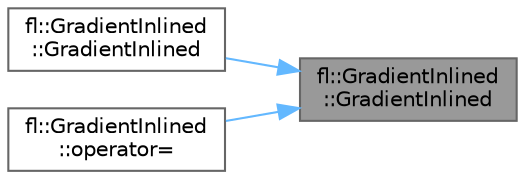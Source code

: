 digraph "fl::GradientInlined::GradientInlined"
{
 // INTERACTIVE_SVG=YES
 // LATEX_PDF_SIZE
  bgcolor="transparent";
  edge [fontname=Helvetica,fontsize=10,labelfontname=Helvetica,labelfontsize=10];
  node [fontname=Helvetica,fontsize=10,shape=box,height=0.2,width=0.4];
  rankdir="RL";
  Node1 [id="Node000001",label="fl::GradientInlined\l::GradientInlined",height=0.2,width=0.4,color="gray40", fillcolor="grey60", style="filled", fontcolor="black",tooltip=" "];
  Node1 -> Node2 [id="edge1_Node000001_Node000002",dir="back",color="steelblue1",style="solid",tooltip=" "];
  Node2 [id="Node000002",label="fl::GradientInlined\l::GradientInlined",height=0.2,width=0.4,color="grey40", fillcolor="white", style="filled",URL="$d0/db5/classfl_1_1_gradient_inlined_ac63e815d2c173f83f5e5f020dc57a878.html#ac63e815d2c173f83f5e5f020dc57a878",tooltip=" "];
  Node1 -> Node3 [id="edge2_Node000001_Node000003",dir="back",color="steelblue1",style="solid",tooltip=" "];
  Node3 [id="Node000003",label="fl::GradientInlined\l::operator=",height=0.2,width=0.4,color="grey40", fillcolor="white", style="filled",URL="$d0/db5/classfl_1_1_gradient_inlined_a4a3daa2bf7dca6c4dfabd1f10b9438e4.html#a4a3daa2bf7dca6c4dfabd1f10b9438e4",tooltip=" "];
}

